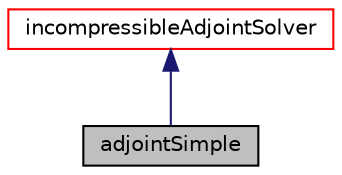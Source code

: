 digraph "adjointSimple"
{
  bgcolor="transparent";
  edge [fontname="Helvetica",fontsize="10",labelfontname="Helvetica",labelfontsize="10"];
  node [fontname="Helvetica",fontsize="10",shape=record];
  Node1 [label="adjointSimple",height=0.2,width=0.4,color="black", fillcolor="grey75", style="filled" fontcolor="black"];
  Node2 -> Node1 [dir="back",color="midnightblue",fontsize="10",style="solid",fontname="Helvetica"];
  Node2 [label="incompressibleAdjointSolver",height=0.2,width=0.4,color="red",URL="$classFoam_1_1incompressibleAdjointSolver.html",tooltip="Base class for incompressibleAdjoint solvers. "];
}
